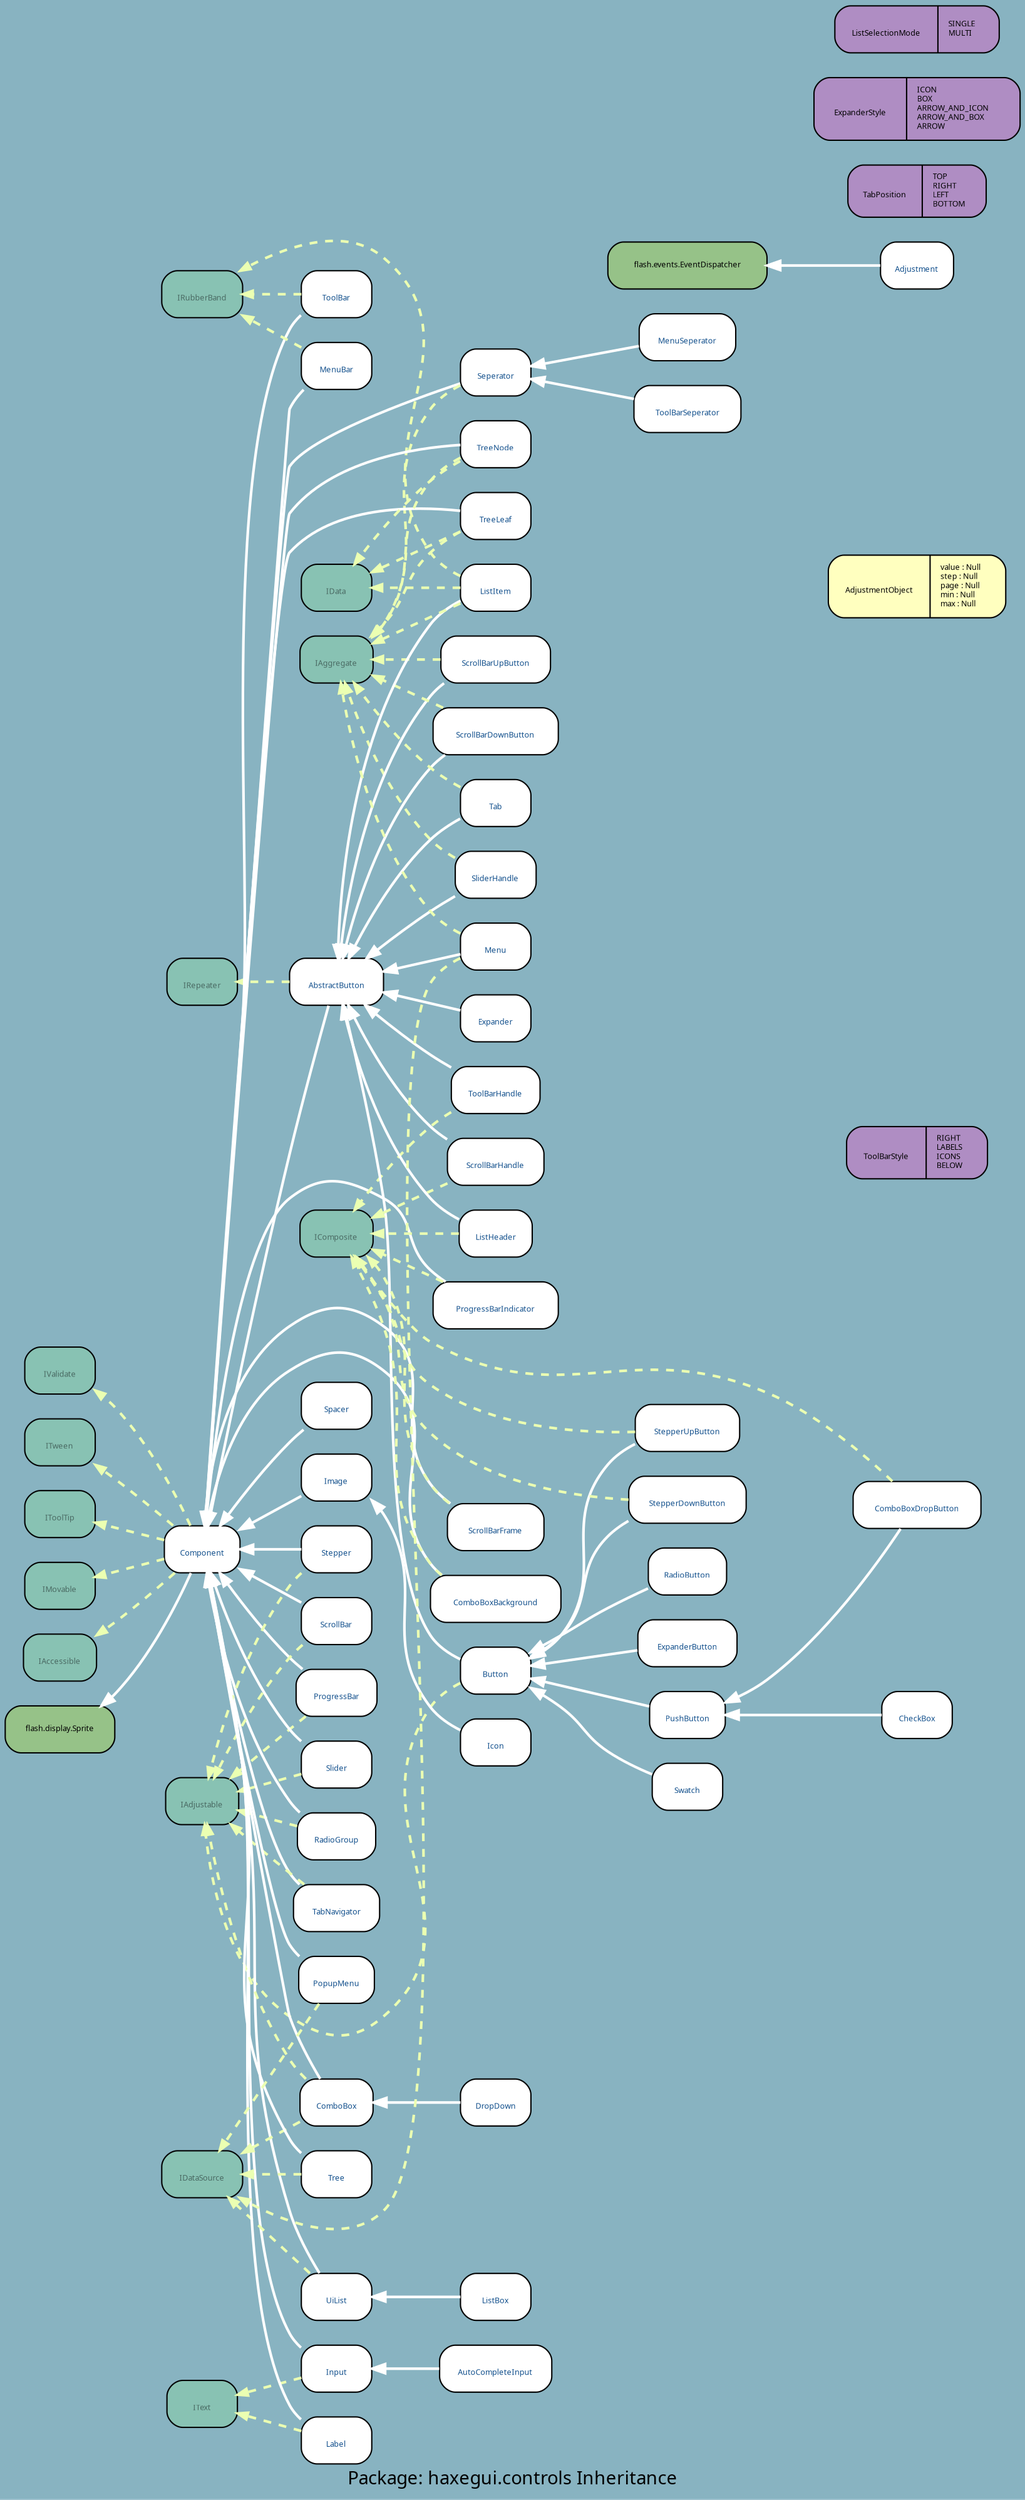 digraph uml {
	graph [label="Package: haxegui.controls Inheritance", ratio=compress, rankdir=RL, smoothing=avg_dist, overlap=compress, packMode="graph", labelloc=c, fontname="DejaVu Sans Condenesed", fontsize=14, bgcolor="#88B3C1", fontcolor=black];
	node [label="\N", style="rounded,filled", fillcolor="#96c288", fontcolor="#104E8B", fontname="FFF Harmony", fontsize=6, shape=record, color=black];
	edge [fontname=Sans, fontsize=8, minlen="1.2", color=black, fontcolor=black];
	graph [lp="393,12",
		bb="0,0,786,1876"];
	"haxegui.controls.IValidate" [label="{\nIValidate}", fillcolor="#88c2b3", fontcolor="#496962", URL="../types/haxegui/controls/IValidate.html", tooltip="\nIValidate", portPos=w, pos="42,848", rects="15,830,69,866", width="0.75", height="0.50"];
	"haxegui.controls.ITween" [label="{\nITween}", fillcolor="#88c2b3", fontcolor="#496962", URL="../types/haxegui/controls/ITween.html", tooltip="\nITween", portPos=w, pos="42,794", rects="15,776,69,812", width="0.75", height="0.50"];
	"haxegui.controls.IToolTip" [label="{\nIToolTip}", fillcolor="#88c2b3", fontcolor="#496962", URL="../types/haxegui/controls/IToolTip.html", tooltip="\nIToolTip", portPos=w, pos="42,740", rects="15,722,69,758", width="0.75", height="0.50"];
	"haxegui.controls.IMovable" [label="{\nIMovable}", fillcolor="#88c2b3", fontcolor="#496962", URL="../types/haxegui/controls/IMovable.html", tooltip="\nIMovable", portPos=w, pos="42,686", rects="15,668,69,704", width="0.75", height="0.50"];
	"haxegui.controls.IAccessible" [label="{\nIAccessible}", fillcolor="#88c2b3", fontcolor="#496962", URL="../types/haxegui/controls/IAccessible.html", tooltip="\nIAccessible", portPos=w, pos="42,632", rects="14,614,70,650", width="0.78", height="0.50"];
	"haxegui.controls.Component" [label="{\nComponent}", fillcolor=white, URL="../types/haxegui/controls/Component.html", tooltip="\nComponent", portPos=w, pos="152,713", rects="123,695,181,731", width="0.81", height="0.50"];
	"flash.display.Sprite" [fontcolor=black, pos="42,578", rects="0,560,84,596", width="1.17", height="0.50"];
	"haxegui.controls.IComposite" [label="{\nIComposite}", fillcolor="#88c2b3", fontcolor="#496962", URL="../types/haxegui/controls/IComposite.html", tooltip="\nIComposite", portPos=w, pos="257,951", rects="229,933,285,969", width="0.78", height="0.50"];
	"haxegui.controls.ProgressBarIndicator" [label="{\nProgressBarIndicator}", fillcolor=white, URL="../types/haxegui/controls/ProgressBarIndicator.html", tooltip="\nProgressBarIndicator", portPos=w, pos="381,897", rects="333,879,429,915", width="1.33", height="0.50"];
	"haxegui.controls.IAdjustable" [label="{\nIAdjustable}", fillcolor="#88c2b3", fontcolor="#496962", URL="../types/haxegui/controls/IAdjustable.html", tooltip="\nIAdjustable", portPos=w, pos="152,524", rects="124,506,180,542", width="0.78", height="0.50"];
	"haxegui.controls.ProgressBar" [label="{\nProgressBar}", fillcolor=white, URL="../types/haxegui/controls/ProgressBar.html", tooltip="\nProgressBar", portPos=w, pos="257,605", rects="226,587,289,623", width="0.86", height="0.50"];
	"haxegui.controls.IRepeater" [label="{\nIRepeater}", fillcolor="#88c2b3", fontcolor="#496962", URL="../types/haxegui/controls/IRepeater.html", tooltip="\nIRepeater", portPos=w, pos="152,1140", rects="125,1122,179,1158", width="0.75", height="0.50"];
	"haxegui.controls.AbstractButton" [label="{\nAbstractButton}", fillcolor=white, URL="../types/haxegui/controls/AbstractButton.html", tooltip="\nAbstractButton", portPos=w, pos="257,1140", rects="221,1122,294,1158", width="1.00", height="0.50"];
	"haxegui.controls.IAggregate" [label="{\nIAggregate}", fillcolor="#88c2b3", fontcolor="#496962", URL="../types/haxegui/controls/IAggregate.html", tooltip="\nIAggregate", portPos=w, pos="257,1383", rects="229,1365,286,1401", width="0.78", height="0.50"];
	"haxegui.controls.SliderHandle" [label="{\nSliderHandle}", fillcolor=white, URL="../types/haxegui/controls/SliderHandle.html", tooltip="\nSliderHandle", portPos=w, pos="381,1221", rects="350,1203,412,1239", width="0.86", height="0.50"];
	"haxegui.controls.Slider" [label="{\nSlider}", fillcolor=white, URL="../types/haxegui/controls/Slider.html", tooltip="\nSlider", portPos=w, pos="257,551", rects="230,533,284,569", width="0.75", height="0.50"];
	"haxegui.controls.IText" [label="{\nIText}", fillcolor="#88c2b3", fontcolor="#496962", URL="../types/haxegui/controls/IText.html", tooltip="\nIText", portPos=w, pos="152,70", rects="125,52,179,88", width="0.75", height="0.50"];
	"haxegui.controls.IDataSource" [label="{\nIDataSource}", fillcolor="#88c2b3", fontcolor="#496962", URL="../types/haxegui/controls/IDataSource.html", tooltip="\nIDataSource", portPos=w, pos="152,243", rects="121,225,183,261", width="0.86", height="0.50"];
	"haxegui.controls.IRubberBand" [label="{\nIRubberBand}", fillcolor="#88c2b3", fontcolor="#496962", URL="../types/haxegui/controls/IRubberBand.html", tooltip="\nIRubberBand", portPos=w, pos="152,1659", rects="121,1641,184,1677", width="0.86", height="0.50"];
	"haxegui.controls.ToolBarStyle" [label="{\nToolBarStyle|RIGHT\lLABELS\lICONS\lBELOW\l}", fillcolor="#af8dc3", fontcolor=black, pos="707,1011", rects="653,991,716,1031 716,991,762,1031", width="1.50", height="0.56"];
	"haxegui.controls.ToolBarHandle" [label="{\nToolBarHandle}", fillcolor=white, URL="../types/haxegui/controls/ToolBarHandle.html", tooltip="\nToolBarHandle", portPos=w, pos="381,1059", rects="347,1041,416,1077", width="0.94", height="0.50"];
	"haxegui.controls.ToolBar" [label="{\nToolBar}", fillcolor=white, URL="../types/haxegui/controls/ToolBar.html", tooltip="\nToolBar", portPos=w, pos="257,1659", rects="230,1641,284,1677", width="0.75", height="0.50"];
	"haxegui.controls.Input" [label="{\nInput}", fillcolor=white, URL="../types/haxegui/controls/Input.html", tooltip="\nInput", portPos=w, pos="257,97", rects="230,79,284,115", width="0.75", height="0.50"];
	"haxegui.controls.AutoCompleteInput" [label="{\nAutoCompleteInput}", fillcolor=white, URL="../types/haxegui/controls/AutoCompleteInput.html", tooltip="\nAutoCompleteInput", portPos=w, pos="381,97", rects="338,79,424,115", width="1.19", height="0.50"];
	"haxegui.controls.RadioGroup" [label="{\nRadioGroup}", fillcolor=white, URL="../types/haxegui/controls/RadioGroup.html", tooltip="\nRadioGroup", portPos=w, pos="257,497", rects="227,479,287,515", width="0.83", height="0.50"];
	"haxegui.controls.Button" [label="{\nButton}", fillcolor=white, URL="../types/haxegui/controls/Button.html", tooltip="\nButton", portPos=w, pos="381,621", rects="354,603,408,639", width="0.75", height="0.50"];
	"haxegui.controls.RadioButton" [label="{\nRadioButton}", fillcolor=white, URL="../types/haxegui/controls/RadioButton.html", tooltip="\nRadioButton", portPos=w, pos="530,697", rects="500,679,561,715", width="0.83", height="0.50"];
	"haxegui.controls.AdjustmentObject" [label="{\nAdjustmentObject|value : Null\lstep : Null\lpage : Null\lmin : Null\lmax : Null\l}", fillcolor="#ffffbf", fontcolor=black, pos="707,1489", rects="639,1465,721,1513 721,1465,775,1513", width="1.89", height="0.67"];
	"haxegui.controls.Adjustment" [label="{\nAdjustment}", fillcolor=white, URL="../types/haxegui/controls/Adjustment.html", tooltip="\nAdjustment", portPos=w, pos="707,1680", rects="679,1662,736,1698", width="0.78", height="0.50"];
	"flash.events.EventDispatcher" [fontcolor=black, pos="530,1680", rects="469,1662,592,1698", width="1.69", height="0.50"];
	"haxegui.controls.ScrollBarUpButton" [label="{\nScrollBarUpButton}", fillcolor=white, URL="../types/haxegui/controls/ScrollBarUpButton.html", tooltip="\nScrollBarUpButton", portPos=w, pos="381,1383", rects="339,1365,424,1401", width="1.17", height="0.50"];
	"haxegui.controls.ScrollBarDownButton" [label="{\nScrollBarDownButton}", fillcolor=white, URL="../types/haxegui/controls/ScrollBarDownButton.html", tooltip="\nScrollBarDownButton", portPos=w, pos="381,1329", rects="333,1311,429,1347", width="1.33", height="0.50"];
	"haxegui.controls.ScrollBarHandle" [label="{\nScrollBarHandle}", fillcolor=white, URL="../types/haxegui/controls/ScrollBarHandle.html", tooltip="\nScrollBarHandle", portPos=w, pos="381,1005", rects="344,987,419,1023", width="1.03", height="0.50"];
	"haxegui.controls.ScrollBarFrame" [label="{\nScrollBarFrame}", fillcolor=white, URL="../types/haxegui/controls/ScrollBarFrame.html", tooltip="\nScrollBarFrame", portPos=w, pos="381,729", rects="344,711,419,747", width="1.03", height="0.50"];
	"haxegui.controls.ScrollBar" [label="{\nScrollBar}", fillcolor=white, URL="../types/haxegui/controls/ScrollBar.html", tooltip="\nScrollBar", portPos=w, pos="257,659", rects="230,641,284,677", width="0.75", height="0.50"];
	"haxegui.controls.Seperator" [label="{\nSeperator}", fillcolor=white, URL="../types/haxegui/controls/Seperator.html", tooltip="\nSeperator", portPos=w, pos="381,1599", rects="354,1581,408,1617", width="0.75", height="0.50"];
	"haxegui.controls.ToolBarSeperator" [label="{\nToolBarSeperator}", fillcolor=white, URL="../types/haxegui/controls/ToolBarSeperator.html", tooltip="\nToolBarSeperator", portPos=w, pos="530,1572", rects="489,1554,572,1590", width="1.14", height="0.50"];
	"haxegui.controls.MenuSeperator" [label="{\nMenuSeperator}", fillcolor=white, URL="../types/haxegui/controls/MenuSeperator.html", tooltip="\nMenuSeperator", portPos=w, pos="530,1626", rects="493,1608,567,1644", width="1.03", height="0.50"];
	"haxegui.controls.Tab" [label="{\nTab}", fillcolor=white, URL="../types/haxegui/controls/Tab.html", tooltip="\nTab", portPos=w, pos="381,1275", rects="354,1257,408,1293", width="0.75", height="0.50"];
	"haxegui.controls.TabPosition" [label="{\nTabPosition|TOP\lRIGHT\lLEFT\lBOTTOM\l}", fillcolor="#af8dc3", fontcolor=black, pos="707,1736", rects="654,1716,712,1756 712,1716,760,1756", width="1.47", height="0.56"];
	"haxegui.controls.TabNavigator" [label="{\nTabNavigator}", fillcolor=white, URL="../types/haxegui/controls/TabNavigator.html", tooltip="\nTabNavigator", portPos=w, pos="257,443", rects="224,425,290,461", width="0.92", height="0.50"];
	"haxegui.controls.ExpanderStyle" [label="{\nExpanderStyle|ICON\lBOX\lARROW_AND_ICON\lARROW_AND_BOX\lARROW\l}", fillcolor="#af8dc3", fontcolor=black, pos="707,1798", rects="628,1774,699,1822 699,1774,786,1822", width="2.19", height="0.67"];
	"haxegui.controls.ExpanderButton" [label="{\nExpanderButton}", fillcolor=white, URL="../types/haxegui/controls/ExpanderButton.html", tooltip="\nExpanderButton", portPos=w, pos="530,643", rects="492,625,569,661", width="1.06", height="0.50"];
	"haxegui.controls.Expander" [label="{\nExpander}", fillcolor=white, URL="../types/haxegui/controls/Expander.html", tooltip="\nExpander", portPos=w, pos="381,1113", rects="354,1095,408,1131", width="0.75", height="0.50"];
	"haxegui.controls.ListSelectionMode" [label="{\nListSelectionMode|SINGLE\lMULTI\l}", fillcolor="#af8dc3", fontcolor=black, pos="707,1858", rects="644,1840,726,1876 726,1840,770,1876", width="1.75", height="0.50"];
	"haxegui.controls.ListHeader" [label="{\nListHeader}", fillcolor=white, URL="../types/haxegui/controls/ListHeader.html", tooltip="\nListHeader", portPos=w, pos="381,951", rects="353,933,409,969", width="0.78", height="0.50"];
	"haxegui.controls.IData" [label="{\nIData}", fillcolor="#88c2b3", fontcolor="#496962", URL="../types/haxegui/controls/IData.html", tooltip="\nIData", portPos=w, pos="257,1437", rects="230,1419,284,1455", width="0.75", height="0.50"];
	"haxegui.controls.ListItem" [label="{\nListItem}", fillcolor=white, URL="../types/haxegui/controls/ListItem.html", tooltip="\nListItem", portPos=w, pos="381,1437", rects="354,1419,408,1455", width="0.75", height="0.50"];
	"haxegui.controls.UiList" [label="{\nUiList}", fillcolor=white, URL="../types/haxegui/controls/UiList.html", tooltip="\nUiList", portPos=w, pos="257,151", rects="230,133,284,169", width="0.75", height="0.50"];
	"haxegui.controls.ListBox" [label="{\nListBox}", fillcolor=white, URL="../types/haxegui/controls/ListBox.html", tooltip="\nListBox", portPos=w, pos="381,151", rects="354,133,408,169", width="0.75", height="0.50"];
	"haxegui.controls.Image" [label="{\nImage}", fillcolor=white, URL="../types/haxegui/controls/Image.html", tooltip="\nImage", portPos=w, pos="257,767", rects="230,749,284,785", width="0.75", height="0.50"];
	"haxegui.controls.Icon" [label="{\nIcon}", fillcolor=white, URL="../types/haxegui/controls/Icon.html", tooltip="\nIcon", portPos=w, pos="381,567", rects="354,549,408,585", width="0.75", height="0.50"];
	"haxegui.controls.Label" [label="{\nLabel}", fillcolor=white, URL="../types/haxegui/controls/Label.html", tooltip="\nLabel", portPos=w, pos="257,43", rects="230,25,284,61", width="0.75", height="0.50"];
	"haxegui.controls.PushButton" [label="{\nPushButton}", fillcolor=white, URL="../types/haxegui/controls/PushButton.html", tooltip="\nPushButton", portPos=w, pos="530,589", rects="501,571,560,607", width="0.81", height="0.50"];
	"haxegui.controls.ComboBoxDropButton" [label="{\nComboBoxDropButton}", fillcolor=white, URL="../types/haxegui/controls/ComboBoxDropButton.html", tooltip="\nComboBoxDropButton", portPos=w, pos="707,747", rects="658,729,757,765", width="1.36", height="0.50"];
	"haxegui.controls.ComboBoxBackground" [label="{\nComboBoxBackground}", fillcolor=white, URL="../types/haxegui/controls/ComboBoxBackground.html", tooltip="\nComboBoxBackground", portPos=w, pos="381,675", rects="331,657,432,693", width="1.39", height="0.50"];
	"haxegui.controls.ComboBox" [label="{\nComboBox}", fillcolor=white, URL="../types/haxegui/controls/ComboBox.html", tooltip="\nComboBox", portPos=w, pos="257,297", rects="229,279,285,315", width="0.78", height="0.50"];
	"haxegui.controls.DropDown" [label="{\nDropDown}", fillcolor=white, URL="../types/haxegui/controls/DropDown.html", tooltip="\nDropDown", portPos=w, pos="381,297", rects="354,279,408,315", width="0.75", height="0.50"];
	"haxegui.controls.StepperUpButton" [label="{\nStepperUpButton}", fillcolor=white, URL="../types/haxegui/controls/StepperUpButton.html", tooltip="\nStepperUpButton", portPos=w, pos="530,805", rects="490,787,571,823", width="1.11", height="0.50"];
	"haxegui.controls.StepperDownButton" [label="{\nStepperDownButton}", fillcolor=white, URL="../types/haxegui/controls/StepperDownButton.html", tooltip="\nStepperDownButton", portPos=w, pos="530,751", rects="485,733,576,769", width="1.25", height="0.50"];
	"haxegui.controls.Stepper" [label="{\nStepper}", fillcolor=white, URL="../types/haxegui/controls/Stepper.html", tooltip="\nStepper", portPos=w, pos="257,713", rects="230,695,284,731", width="0.75", height="0.50"];
	"haxegui.controls.Swatch" [label="{\nSwatch}", fillcolor=white, URL="../types/haxegui/controls/Swatch.html", tooltip="\nSwatch", portPos=w, pos="530,535", rects="503,517,557,553", width="0.75", height="0.50"];
	"haxegui.controls.TreeLeaf" [label="{\nTreeLeaf}", fillcolor=white, URL="../types/haxegui/controls/TreeLeaf.html", tooltip="\nTreeLeaf", portPos=w, pos="381,1491", rects="354,1473,408,1509", width="0.75", height="0.50"];
	"haxegui.controls.TreeNode" [label="{\nTreeNode}", fillcolor=white, URL="../types/haxegui/controls/TreeNode.html", tooltip="\nTreeNode", portPos=w, pos="381,1545", rects="354,1527,408,1563", width="0.75", height="0.50"];
	"haxegui.controls.Tree" [label="{\nTree}", fillcolor=white, URL="../types/haxegui/controls/Tree.html", tooltip="\nTree", portPos=w, pos="257,243", rects="230,225,284,261", width="0.75", height="0.50"];
	"haxegui.controls.Spacer" [label="{\nSpacer}", fillcolor=white, URL="../types/haxegui/controls/Spacer.html", tooltip="\nSpacer", portPos=w, pos="257,821", rects="230,803,284,839", width="0.75", height="0.50"];
	"haxegui.controls.Menu" [label="{\nMenu}", fillcolor=white, URL="../types/haxegui/controls/Menu.html", tooltip="\nMenu", portPos=w, pos="381,1167", rects="354,1149,408,1185", width="0.75", height="0.50"];
	"haxegui.controls.MenuBar" [label="{\nMenuBar}", fillcolor=white, URL="../types/haxegui/controls/MenuBar.html", tooltip="\nMenuBar", portPos=w, pos="257,1605", rects="230,1587,284,1623", width="0.75", height="0.50"];
	"haxegui.controls.CheckBox" [label="{\nCheckBox}", fillcolor=white, URL="../types/haxegui/controls/CheckBox.html", tooltip="\nCheckBox", portPos=w, pos="707,589", rects="680,571,734,607", width="0.75", height="0.50"];
	"haxegui.controls.PopupMenu" [label="{\nPopupMenu}", fillcolor=white, URL="../types/haxegui/controls/PopupMenu.html", tooltip="\nPopupMenu", portPos=w, pos="257,389", rects="228,371,287,407", width="0.81", height="0.50"];
	"haxegui.controls.Component" -> "flash.display.Sprite" [color=white, style=bold, arrowhead=normal, arrowsize="1.0", pos="e,73,596 143,695 132,672 110,633 84,605 83,604 82,603 81,602"];
	"haxegui.controls.Component" -> "haxegui.controls.IValidate" [color="#ebffb2", style="dashed, bold", arrowhead=normal, arrowsize="0.75", pos="e,69,833 144,731 132,754 110,794 84,821 82,823 79,826 75,828"];
	"haxegui.controls.Component" -> "haxegui.controls.ITween" [color="#ebffb2", style="dashed, bold", arrowhead=normal, arrowsize="0.75", pos="e,69,777 130,731 117,742 100,756 84,767 81,769 78,771 76,773"];
	"haxegui.controls.Component" -> "haxegui.controls.IToolTip" [color="#ebffb2", style="dashed, bold", arrowhead=normal, arrowsize="0.75", pos="e,69,733 123,720 108,723 92,728 76,731"];
	"haxegui.controls.Component" -> "haxegui.controls.IMovable" [color="#ebffb2", style="dashed, bold", arrowhead=normal, arrowsize="0.75", pos="e,69,693 123,706 108,703 92,698 76,695"];
	"haxegui.controls.Component" -> "haxegui.controls.IAccessible" [color="#ebffb2", style="dashed, bold", arrowhead=normal, arrowsize="0.75", pos="e,70,650 130,695 117,684 100,671 84,659 81,657 79,656 77,654"];
	"haxegui.controls.ProgressBarIndicator" -> "haxegui.controls.Component" [color=white, style=bold, arrowhead=normal, arrowsize="1.0", pos="e,154,731 342,915 338,918 334,921 330,924 308,944 319,965 294,978 265,994 245,999 220,978 181,949 161,804 155,741"];
	"haxegui.controls.ProgressBarIndicator" -> "haxegui.controls.IComposite" [color="#ebffb2", style="dashed, bold", arrowhead=normal, arrowsize="0.75", pos="e,285,939 339,915 324,922 307,929 292,936"];
	"haxegui.controls.ProgressBar" -> "haxegui.controls.Component" [color=white, style=bold, arrowhead=normal, arrowsize="1.0", pos="e,165,695 231,623 227,626 223,629 220,632 202,649 184,670 171,687"];
	"haxegui.controls.ProgressBar" -> "haxegui.controls.IAdjustable" [color="#ebffb2", style="dashed, bold", arrowhead=normal, arrowsize="0.75", pos="e,174,542 231,587 228,584 224,581 220,578 206,568 192,557 180,547"];
	"haxegui.controls.AbstractButton" -> "haxegui.controls.Component" [color=white, style=bold, arrowhead=normal, arrowsize="1.0", pos="e,156,731 251,1122 244,1097 230,1051 220,1011 195,913 169,794 158,741"];
	"haxegui.controls.AbstractButton" -> "haxegui.controls.IRepeater" [color="#ebffb2", style="dashed, bold", arrowhead=normal, arrowsize="0.75", pos="e,179,1140 221,1140 210,1140 198,1140 187,1140"];
	"haxegui.controls.SliderHandle" -> "haxegui.controls.AbstractButton" [color=white, style=bold, arrowhead=normal, arrowsize="1.0", pos="e,279,1158 350,1206 343,1202 336,1198 330,1194 315,1185 300,1174 287,1164"];
	"haxegui.controls.SliderHandle" -> "haxegui.controls.IAggregate" [color="#ebffb2", style="dashed, bold", arrowhead=normal, arrowsize="0.75", pos="e,263,1365 350,1234 343,1238 336,1242 330,1248 298,1280 277,1328 266,1358"];
	"haxegui.controls.Slider" -> "haxegui.controls.Component" [color=white, style=bold, arrowhead=normal, arrowsize="1.0", pos="e,158,695 230,569 226,572 223,575 220,578 192,611 173,657 162,686"];
	"haxegui.controls.Slider" -> "haxegui.controls.IAdjustable" [color="#ebffb2", style="dashed, bold", arrowhead=normal, arrowsize="0.75", pos="e,180,531 230,544 217,541 202,536 187,533"];
	"haxegui.controls.ToolBarHandle" -> "haxegui.controls.AbstractButton" [color=white, style=bold, arrowhead=normal, arrowsize="1.0", pos="e,280,1122 347,1076 341,1079 335,1083 330,1086 315,1095 300,1106 288,1116"];
	"haxegui.controls.ToolBarHandle" -> "haxegui.controls.IComposite" [color="#ebffb2", style="dashed, bold", arrowhead=normal, arrowsize="0.75", pos="e,270,969 347,1043 341,1040 335,1036 330,1032 309,1016 288,993 275,975"];
	"haxegui.controls.ToolBar" -> "haxegui.controls.Component" [color=white, style=bold, arrowhead=normal, arrowsize="1.0", pos="e,153,731 230,1644 226,1640 222,1636 220,1632 164,1530 192,1229 184,1113 173,974 159,807 154,741"];
	"haxegui.controls.ToolBar" -> "haxegui.controls.IRubberBand" [color="#ebffb2", style="dashed, bold", arrowhead=normal, arrowsize="0.75", pos="e,184,1659 230,1659 218,1659 204,1659 192,1659"];
	"haxegui.controls.Input" -> "haxegui.controls.Component" [color=white, style=bold, arrowhead=normal, arrowsize="1.0", pos="e,156,695 230,112 226,116 222,120 220,124 173,208 197,457 184,551 177,599 166,653 158,685"];
	"haxegui.controls.Input" -> "haxegui.controls.IText" [color="#ebffb2", style="dashed, bold", arrowhead=normal, arrowsize="0.75", pos="e,179,77 230,90 216,87 201,82 186,79"];
	"haxegui.controls.AutoCompleteInput" -> "haxegui.controls.Input" [color=white, style=bold, arrowhead=normal, arrowsize="1.0", pos="e,284,97 338,97 324,97 308,97 294,97"];
	"haxegui.controls.RadioGroup" -> "haxegui.controls.Component" [color=white, style=bold, arrowhead=normal, arrowsize="1.0", pos="e,155,695 228,515 225,518 222,521 220,524 182,574 164,646 157,685"];
	"haxegui.controls.RadioGroup" -> "haxegui.controls.IAdjustable" [color="#ebffb2", style="dashed, bold", arrowhead=normal, arrowsize="0.75", pos="e,180,517 227,505 214,508 201,512 188,515"];
	"haxegui.controls.Button" -> "haxegui.controls.AbstractButton" [color=white, style=bold, arrowhead=normal, arrowsize="1.0", pos="e,262,1122 354,629 345,634 336,640 330,648 288,710 306,906 294,978 286,1026 272,1080 264,1112"];
	"haxegui.controls.Button" -> "haxegui.controls.IAdjustable" [color="#ebffb2", style="dashed, bold", arrowhead=normal, arrowsize="0.75", pos="e,153,506 354,613 345,608 336,602 330,594 269,510 373,430 294,362 269,341 247,344 220,362 173,393 159,461 154,499"];
	"haxegui.controls.RadioButton" -> "haxegui.controls.Button" [color=white, style=bold, arrowhead=normal, arrowsize="1.0", pos="e,408,635 500,685 490,681 478,675 468,670 451,662 448,658 432,648 427,645 422,643 417,640"];
	"haxegui.controls.Adjustment" -> "flash.events.EventDispatcher" [color=white, style=bold, arrowhead=normal, arrowsize="1.0", pos="e,592,1680 679,1680 659,1680 630,1680 602,1680"];
	"haxegui.controls.ScrollBarUpButton" -> "haxegui.controls.AbstractButton" [color=white, style=bold, arrowhead=normal, arrowsize="1.0", pos="e,259,1158 339,1365 336,1362 333,1359 330,1356 283,1301 266,1213 260,1168"];
	"haxegui.controls.ScrollBarUpButton" -> "haxegui.controls.IAggregate" [color="#ebffb2", style="dashed, bold", arrowhead=normal, arrowsize="0.75", pos="e,286,1383 339,1383 325,1383 308,1383 294,1383"];
	"haxegui.controls.ScrollBarDownButton" -> "haxegui.controls.AbstractButton" [color=white, style=bold, arrowhead=normal, arrowsize="1.0", pos="e,261,1158 340,1311 336,1308 333,1305 330,1302 293,1264 273,1203 263,1168"];
	"haxegui.controls.ScrollBarDownButton" -> "haxegui.controls.IAggregate" [color="#ebffb2", style="dashed, bold", arrowhead=normal, arrowsize="0.75", pos="e,286,1370 339,1347 324,1354 308,1361 293,1367"];
	"haxegui.controls.ScrollBarHandle" -> "haxegui.controls.AbstractButton" [color=white, style=bold, arrowhead=normal, arrowsize="1.0", pos="e,266,1122 344,1022 339,1025 334,1028 330,1032 304,1055 282,1089 270,1113"];
	"haxegui.controls.ScrollBarHandle" -> "haxegui.controls.IComposite" [color="#ebffb2", style="dashed, bold", arrowhead=normal, arrowsize="0.75", pos="e,285,963 344,989 328,982 308,974 292,966"];
	"haxegui.controls.ScrollBarFrame" -> "haxegui.controls.Component" [color=white, style=bold, arrowhead=normal, arrowsize="1.0", pos="e,153,731 345,747 339,751 334,756 330,761 296,806 338,848 294,881 267,901 247,900 220,881 173,850 159,780 154,741"];
	"haxegui.controls.ScrollBarFrame" -> "haxegui.controls.IComposite" [color="#ebffb2", style="dashed, bold", arrowhead=normal, arrowsize="0.75", pos="e,282,933 344,747 339,751 334,756 330,761 288,820 331,858 294,919 292,922 290,925 288,928"];
	"haxegui.controls.ScrollBar" -> "haxegui.controls.Component" [color=white, style=bold, arrowhead=normal, arrowsize="1.0", pos="e,181,698 230,673 218,679 204,687 190,693"];
	"haxegui.controls.ScrollBar" -> "haxegui.controls.IAdjustable" [color="#ebffb2", style="dashed, bold", arrowhead=normal, arrowsize="0.75", pos="e,161,542 230,641 226,638 223,635 220,632 196,607 176,572 164,549"];
	"haxegui.controls.Seperator" -> "haxegui.controls.Component" [color=white, style=bold, arrowhead=normal, arrowsize="1.0", pos="e,153,731 354,1590 312,1577 236,1549 220,1527 216,1522 166,884 154,741"];
	"haxegui.controls.Seperator" -> "haxegui.controls.IAggregate" [color="#ebffb2", style="dashed, bold", arrowhead=normal, arrowsize="0.75", pos="e,286,1401 354,1590 345,1586 336,1580 330,1572 285,1513 334,1471 294,1410 293,1409 292,1408 291,1407"];
	"haxegui.controls.ToolBarSeperator" -> "haxegui.controls.Seperator" [color=white, style=bold, arrowhead=normal, arrowsize="1.0", pos="e,408,1594 489,1579 467,1583 440,1588 418,1592"];
	"haxegui.controls.MenuSeperator" -> "haxegui.controls.Seperator" [color=white, style=bold, arrowhead=normal, arrowsize="1.0", pos="e,408,1604 493,1619 470,1615 441,1610 418,1606"];
	"haxegui.controls.Tab" -> "haxegui.controls.AbstractButton" [color=white, style=bold, arrowhead=normal, arrowsize="1.0", pos="e,265,1158 354,1264 346,1260 337,1255 330,1248 304,1225 282,1191 270,1167"];
	"haxegui.controls.Tab" -> "haxegui.controls.IAggregate" [color="#ebffb2", style="dashed, bold", arrowhead=normal, arrowsize="0.75", pos="e,270,1365 354,1287 346,1292 337,1297 330,1302 309,1319 288,1341 275,1359"];
	"haxegui.controls.TabNavigator" -> "haxegui.controls.Component" [color=white, style=bold, arrowhead=normal, arrowsize="1.0", pos="e,155,695 228,461 225,464 222,467 220,470 196,506 169,629 157,685"];
	"haxegui.controls.TabNavigator" -> "haxegui.controls.IAdjustable" [color="#ebffb2", style="dashed, bold", arrowhead=normal, arrowsize="0.75", pos="e,175,506 232,461 228,464 224,467 220,470 207,480 193,491 181,501"];
	"haxegui.controls.ExpanderButton" -> "haxegui.controls.Button" [color=white, style=bold, arrowhead=normal, arrowsize="1.0", pos="e,408,625 492,637 469,634 441,630 418,627"];
	"haxegui.controls.Expander" -> "haxegui.controls.AbstractButton" [color=white, style=bold, arrowhead=normal, arrowsize="1.0", pos="e,294,1132 354,1119 339,1122 321,1126 304,1130"];
	"haxegui.controls.ListHeader" -> "haxegui.controls.AbstractButton" [color=white, style=bold, arrowhead=normal, arrowsize="1.0", pos="e,261,1122 353,962 345,966 336,971 330,978 293,1017 273,1077 263,1112"];
	"haxegui.controls.ListHeader" -> "haxegui.controls.IComposite" [color="#ebffb2", style="dashed, bold", arrowhead=normal, arrowsize="0.75", pos="e,285,951 353,951 335,951 312,951 293,951"];
	"haxegui.controls.ListItem" -> "haxegui.controls.AbstractButton" [color=white, style=bold, arrowhead=normal, arrowsize="1.0", pos="e,260,1158 354,1428 345,1424 336,1418 330,1410 300,1372 272,1230 262,1168"];
	"haxegui.controls.ListItem" -> "haxegui.controls.IAggregate" [color="#ebffb2", style="dashed, bold", arrowhead=normal, arrowsize="0.75", pos="e,286,1396 354,1425 336,1417 313,1407 293,1399"];
	"haxegui.controls.ListItem" -> "haxegui.controls.IRubberBand" [color="#ebffb2", style="dashed, bold", arrowhead=normal, arrowsize="0.75", pos="e,182,1677 354,1445 345,1450 336,1456 330,1464 271,1545 370,1621 294,1686 265,1710 220,1696 189,1681"];
	"haxegui.controls.ListItem" -> "haxegui.controls.IData" [color="#ebffb2", style="dashed, bold", arrowhead=normal, arrowsize="0.75", pos="e,284,1437 354,1437 335,1437 311,1437 292,1437"];
	"haxegui.controls.UiList" -> "haxegui.controls.Component" [color=white, style=bold, arrowhead=normal, arrowsize="1.0", pos="e,156,695 244,169 236,182 225,199 220,216 173,359 206,403 184,551 176,599 165,653 158,685"];
	"haxegui.controls.UiList" -> "haxegui.controls.IDataSource" [color="#ebffb2", style="dashed, bold", arrowhead=normal, arrowsize="0.75", pos="e,173,225 236,169 231,174 225,179 220,183 206,195 191,209 179,220"];
	"haxegui.controls.ListBox" -> "haxegui.controls.UiList" [color=white, style=bold, arrowhead=normal, arrowsize="1.0", pos="e,284,151 354,151 336,151 313,151 294,151"];
	"haxegui.controls.Image" -> "haxegui.controls.Component" [color=white, style=bold, arrowhead=normal, arrowsize="1.0", pos="e,181,728 230,753 218,746 204,739 190,733"];
	"haxegui.controls.Icon" -> "haxegui.controls.Image" [color=white, style=bold, arrowhead=normal, arrowsize="1.0", pos="e,284,750 354,576 345,580 336,586 330,594 288,647 331,685 294,740 293,741 292,742 291,743"];
	"haxegui.controls.Label" -> "haxegui.controls.Component" [color=white, style=bold, arrowhead=normal, arrowsize="1.0", pos="e,156,695 230,58 226,62 222,66 220,70 167,164 198,445 184,551 178,599 166,653 158,685"];
	"haxegui.controls.Label" -> "haxegui.controls.IText" [color="#ebffb2", style="dashed, bold", arrowhead=normal, arrowsize="0.75", pos="e,179,63 230,50 216,53 201,58 186,61"];
	"haxegui.controls.PushButton" -> "haxegui.controls.Button" [color=white, style=bold, arrowhead=normal, arrowsize="1.0", pos="e,408,615 501,595 477,600 443,608 418,613"];
	"haxegui.controls.ComboBoxDropButton" -> "haxegui.controls.PushButton" [color=white, style=bold, arrowhead=normal, arrowsize="1.0", pos="e,560,599 695,729 676,701 636,649 592,616 585,611 577,607 569,603"];
	"haxegui.controls.ComboBoxDropButton" -> "haxegui.controls.IComposite" [color="#ebffb2", style="dashed, bold", arrowhead=normal, arrowsize="0.75", pos="e,271,933 689,765 667,785 630,816 592,832 483,877 433,815 330,870 316,877 293,905 276,927"];
	"haxegui.controls.ComboBoxBackground" -> "haxegui.controls.Component" [color=white, style=bold, arrowhead=normal, arrowsize="1.0", pos="e,155,731 339,693 335,696 332,699 330,702 288,755 346,807 294,848 268,869 248,866 220,848 181,825 164,773 157,741"];
	"haxegui.controls.ComboBoxBackground" -> "haxegui.controls.IComposite" [color="#ebffb2", style="dashed, bold", arrowhead=normal, arrowsize="0.75", pos="e,269,933 339,693 335,696 332,699 330,702 281,768 321,805 294,881 288,897 280,913 273,926"];
	"haxegui.controls.ComboBox" -> "haxegui.controls.Component" [color=white, style=bold, arrowhead=normal, arrowsize="1.0", pos="e,156,695 244,315 236,328 226,345 220,362 190,443 200,468 184,551 175,599 164,653 158,685"];
	"haxegui.controls.ComboBox" -> "haxegui.controls.IAdjustable" [color="#ebffb2", style="dashed, bold", arrowhead=normal, arrowsize="0.75", pos="e,155,506 233,315 228,319 223,324 220,329 183,383 164,459 157,498"];
	"haxegui.controls.ComboBox" -> "haxegui.controls.IDataSource" [color="#ebffb2", style="dashed, bold", arrowhead=normal, arrowsize="0.75", pos="e,183,259 229,283 217,277 203,270 190,263"];
	"haxegui.controls.DropDown" -> "haxegui.controls.ComboBox" [color=white, style=bold, arrowhead=normal, arrowsize="1.0", pos="e,285,297 354,297 336,297 314,297 295,297"];
	"haxegui.controls.StepperUpButton" -> "haxegui.controls.Button" [color=white, style=bold, arrowhead=normal, arrowsize="1.0", pos="e,408,631 490,794 482,790 474,785 468,778 428,733 469,695 432,648 428,643 423,639 417,636"];
	"haxegui.controls.StepperUpButton" -> "haxegui.controls.IComposite" [color="#ebffb2", style="dashed, bold", arrowhead=normal, arrowsize="0.75", pos="e,272,933 490,802 447,800 377,804 330,837 302,857 312,876 294,903 289,911 282,919 277,927"];
	"haxegui.controls.StepperDownButton" -> "haxegui.controls.Button" [color=white, style=bold, arrowhead=normal, arrowsize="1.0", pos="e,408,632 485,736 479,733 473,729 468,724 441,698 457,676 432,648 427,643 422,640 417,637"];
	"haxegui.controls.StepperDownButton" -> "haxegui.controls.IComposite" [color="#ebffb2", style="dashed, bold", arrowhead=normal, arrowsize="0.75", pos="e,273,933 485,751 440,753 372,763 330,801 294,834 316,861 294,903 289,912 283,920 278,927"];
	"haxegui.controls.Stepper" -> "haxegui.controls.Component" [color=white, style=bold, arrowhead=normal, arrowsize="1.0", pos="e,181,713 230,713 218,713 204,713 191,713"];
	"haxegui.controls.Stepper" -> "haxegui.controls.IAdjustable" [color="#ebffb2", style="dashed, bold", arrowhead=normal, arrowsize="0.75", pos="e,156,542 230,696 226,693 223,690 220,686 187,644 167,584 158,550"];
	"haxegui.controls.Swatch" -> "haxegui.controls.Button" [color=white, style=bold, arrowhead=normal, arrowsize="1.0", pos="e,408,608 503,545 492,549 479,555 468,562 449,574 449,582 432,594 427,597 422,600 417,603"];
	"haxegui.controls.TreeLeaf" -> "haxegui.controls.Component" [color=white, style=bold, arrowhead=normal, arrowsize="1.0", pos="e,153,731 354,1495 318,1500 254,1501 220,1464 213,1457 166,877 154,741"];
	"haxegui.controls.TreeLeaf" -> "haxegui.controls.IData" [color="#ebffb2", style="dashed, bold", arrowhead=normal, arrowsize="0.75", pos="e,284,1449 354,1479 335,1471 311,1461 291,1452"];
	"haxegui.controls.TreeLeaf" -> "haxegui.controls.IAggregate" [color="#ebffb2", style="dashed, bold", arrowhead=normal, arrowsize="0.75", pos="e,283,1401 354,1480 346,1476 337,1470 330,1464 308,1444 313,1430 294,1410 293,1409 291,1407 289,1406"];
	"haxegui.controls.TreeNode" -> "haxegui.controls.Component" [color=white, style=bold, arrowhead=normal, arrowsize="1.0", pos="e,153,731 354,1545 317,1543 252,1533 220,1493 214,1485 166,881 154,741"];
	"haxegui.controls.TreeNode" -> "haxegui.controls.IData" [color="#ebffb2", style="dashed, bold", arrowhead=normal, arrowsize="0.75", pos="e,270,1455 354,1533 346,1528 337,1523 330,1518 309,1501 288,1479 275,1461"];
	"haxegui.controls.TreeNode" -> "haxegui.controls.IAggregate" [color="#ebffb2", style="dashed, bold", arrowhead=normal, arrowsize="0.75", pos="e,285,1401 354,1535 345,1531 336,1525 330,1518 297,1479 323,1450 294,1410 293,1409 292,1408 291,1406"];
	"haxegui.controls.Tree" -> "haxegui.controls.Component" [color=white, style=bold, arrowhead=normal, arrowsize="1.0", pos="e,156,695 230,259 226,262 222,266 220,270 155,379 204,427 184,551 176,599 165,653 158,685"];
	"haxegui.controls.Tree" -> "haxegui.controls.IDataSource" [color="#ebffb2", style="dashed, bold", arrowhead=normal, arrowsize="0.75", pos="e,183,243 230,243 218,243 204,243 191,243"];
	"haxegui.controls.Spacer" -> "haxegui.controls.Component" [color=white, style=bold, arrowhead=normal, arrowsize="1.0", pos="e,165,731 230,803 227,800 223,797 220,794 202,777 184,756 171,739"];
	"haxegui.controls.Menu" -> "haxegui.controls.AbstractButton" [color=white, style=bold, arrowhead=normal, arrowsize="1.0", pos="e,294,1148 354,1161 339,1158 321,1154 304,1150"];
	"haxegui.controls.Menu" -> "haxegui.controls.IAggregate" [color="#ebffb2", style="dashed, bold", arrowhead=normal, arrowsize="0.75", pos="e,260,1365 354,1177 345,1181 336,1187 330,1194 287,1243 268,1318 261,1358"];
	"haxegui.controls.Menu" -> "haxegui.controls.IDataSource" [color="#ebffb2", style="dashed, bold", arrowhead=normal, arrowsize="0.75", pos="e,181,225 354,1159 345,1155 335,1149 330,1140 275,1054 368,288 294,216 265,189 220,205 188,221"];
	"haxegui.controls.MenuBar" -> "haxegui.controls.Component" [color=white, style=bold, arrowhead=normal, arrowsize="1.0", pos="e,153,731 230,1587 226,1583 222,1578 220,1573 173,1481 192,1216 184,1113 173,974 159,807 154,741"];
	"haxegui.controls.MenuBar" -> "haxegui.controls.IRubberBand" [color="#ebffb2", style="dashed, bold", arrowhead=normal, arrowsize="0.75", pos="e,184,1643 230,1619 218,1625 204,1632 191,1639"];
	"haxegui.controls.CheckBox" -> "haxegui.controls.PushButton" [color=white, style=bold, arrowhead=normal, arrowsize="1.0", pos="e,560,589 680,589 650,589 604,589 570,589"];
	"haxegui.controls.PopupMenu" -> "haxegui.controls.Component" [color=white, style=bold, arrowhead=normal, arrowsize="1.0", pos="e,155,695 228,407 225,410 222,413 220,416 205,439 171,615 157,685"];
	"haxegui.controls.PopupMenu" -> "haxegui.controls.IDataSource" [color="#ebffb2", style="dashed, bold", arrowhead=normal, arrowsize="0.75", pos="e,165,261 244,371 225,345 190,296 169,267"];
}
